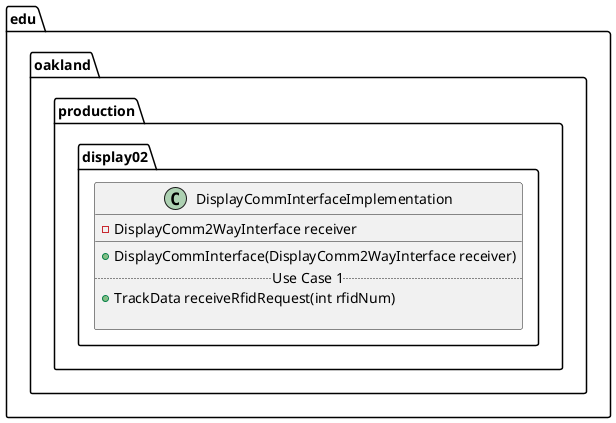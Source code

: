 @startuml DisplayCommInterfaceImplementation

package edu.oakland.production.display02 {
    class DisplayCommInterfaceImplementation {
        - DisplayComm2WayInterface receiver
        __
        + DisplayCommInterface(DisplayComm2WayInterface receiver)
        .. Use Case 1 ..
        + TrackData receiveRfidRequest(int rfidNum)
        
    }
}

@enduml
